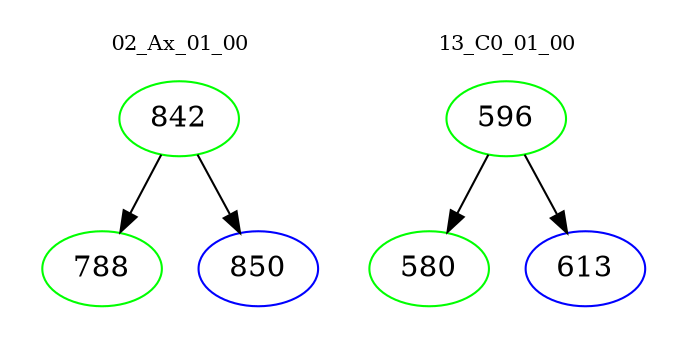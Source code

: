 digraph{
subgraph cluster_0 {
color = white
label = "02_Ax_01_00";
fontsize=10;
T0_842 [label="842", color="green"]
T0_842 -> T0_788 [color="black"]
T0_788 [label="788", color="green"]
T0_842 -> T0_850 [color="black"]
T0_850 [label="850", color="blue"]
}
subgraph cluster_1 {
color = white
label = "13_C0_01_00";
fontsize=10;
T1_596 [label="596", color="green"]
T1_596 -> T1_580 [color="black"]
T1_580 [label="580", color="green"]
T1_596 -> T1_613 [color="black"]
T1_613 [label="613", color="blue"]
}
}
